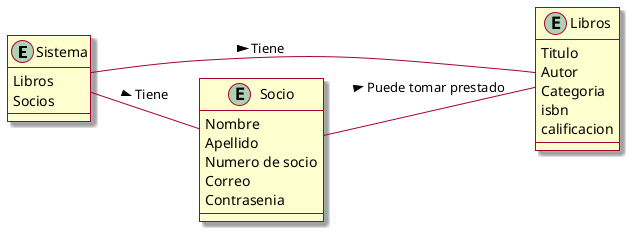 @startuml
left to right direction
skin rose
entity Sistema{
Libros
Socios
}

entity Libros{
Titulo
Autor
Categoria
isbn
calificacion
}

entity Socio{
Nombre
Apellido
Numero de socio
Correo
Contrasenia
}


Sistema -- Libros: Tiene >
Sistema -- Socio: Tiene >
Socio -- Libros: Puede tomar prestado >
@enduml
